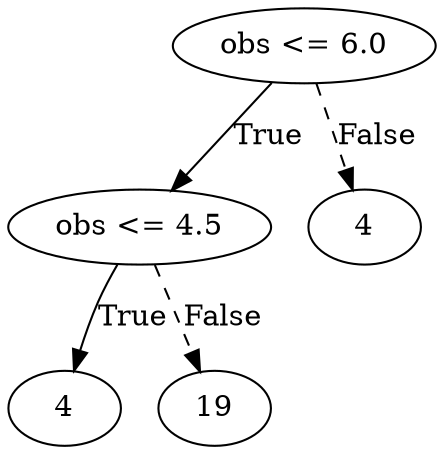 digraph {
0 [label="obs <= 6.0"];
1 [label="obs <= 4.5"];
2 [label="4"];
1 -> 2 [label="True"];
3 [label="19"];
1 -> 3 [style="dashed", label="False"];
0 -> 1 [label="True"];
4 [label="4"];
0 -> 4 [style="dashed", label="False"];

}